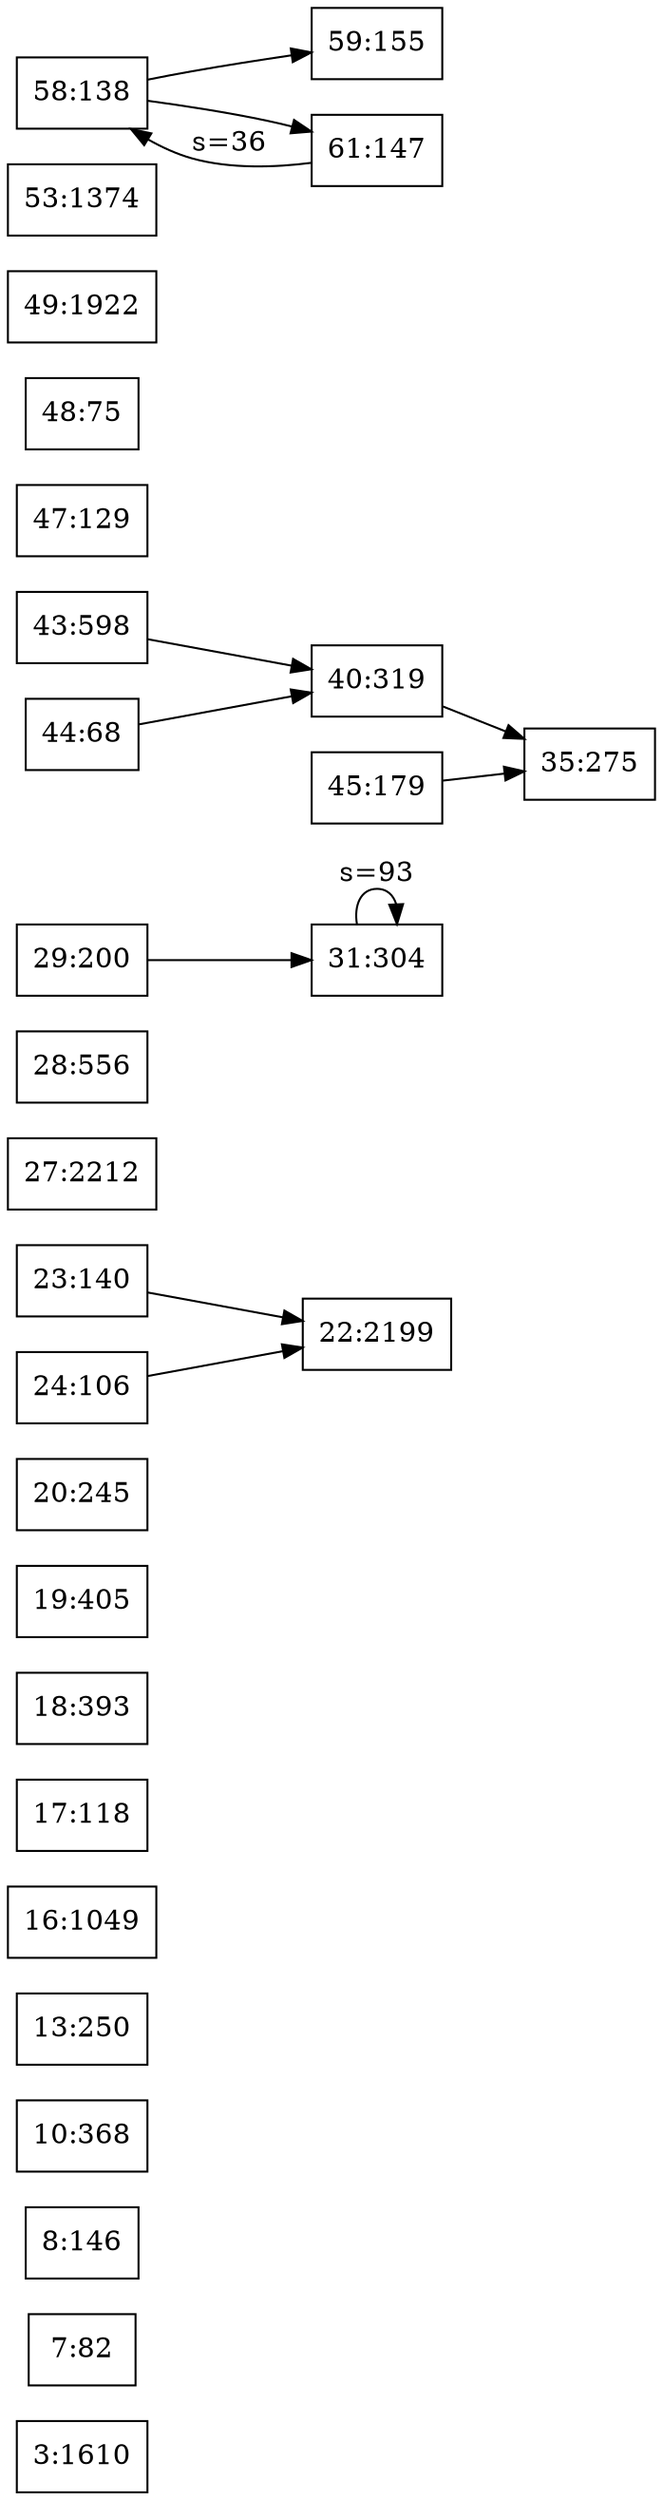 digraph g { 
	rankdir = LR 
	3 [shape=box, label="3:1610"] 
	7 [shape=box, label="7:82"] 
	8 [shape=box, label="8:146"] 
	10 [shape=box, label="10:368"] 
	13 [shape=box, label="13:250"] 
	16 [shape=box, label="16:1049"] 
	17 [shape=box, label="17:118"] 
	18 [shape=box, label="18:393"] 
	19 [shape=box, label="19:405"] 
	20 [shape=box, label="20:245"] 
	22 [shape=box, label="22:2199"] 
	23 [shape=box, label="23:140"] 
	23 -> 22
	24 [shape=box, label="24:106"] 
	24 -> 22
	27 [shape=box, label="27:2212"] 
	28 [shape=box, label="28:556"] 
	29 [shape=box, label="29:200"] 
	29 -> 31
	31 [shape=box, label="31:304"] 
	31 -> 31 [label="s=93"] 
	35 [shape=box, label="35:275"] 
	40 [shape=box, label="40:319"] 
	40 -> 35
	43 [shape=box, label="43:598"] 
	43 -> 40
	44 [shape=box, label="44:68"] 
	44 -> 40
	45 [shape=box, label="45:179"] 
	45 -> 35
	47 [shape=box, label="47:129"] 
	48 [shape=box, label="48:75"] 
	49 [shape=box, label="49:1922"] 
	53 [shape=box, label="53:1374"] 
	58 [shape=box, label="58:138"] 
	58 -> 59
	58 -> 61
	59 [shape=box, label="59:155"] 
	61 [shape=box, label="61:147"] 
	61 -> 58 [label="s=36"] 
} 

